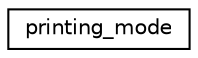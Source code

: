 digraph "Graphical Class Hierarchy"
{
  edge [fontname="Helvetica",fontsize="10",labelfontname="Helvetica",labelfontsize="10"];
  node [fontname="Helvetica",fontsize="10",shape=record];
  rankdir="LR";
  Node0 [label="printing_mode",height=0.2,width=0.4,color="black", fillcolor="white", style="filled",URL="$d7/d3f/classprinting__mode.html"];
}

